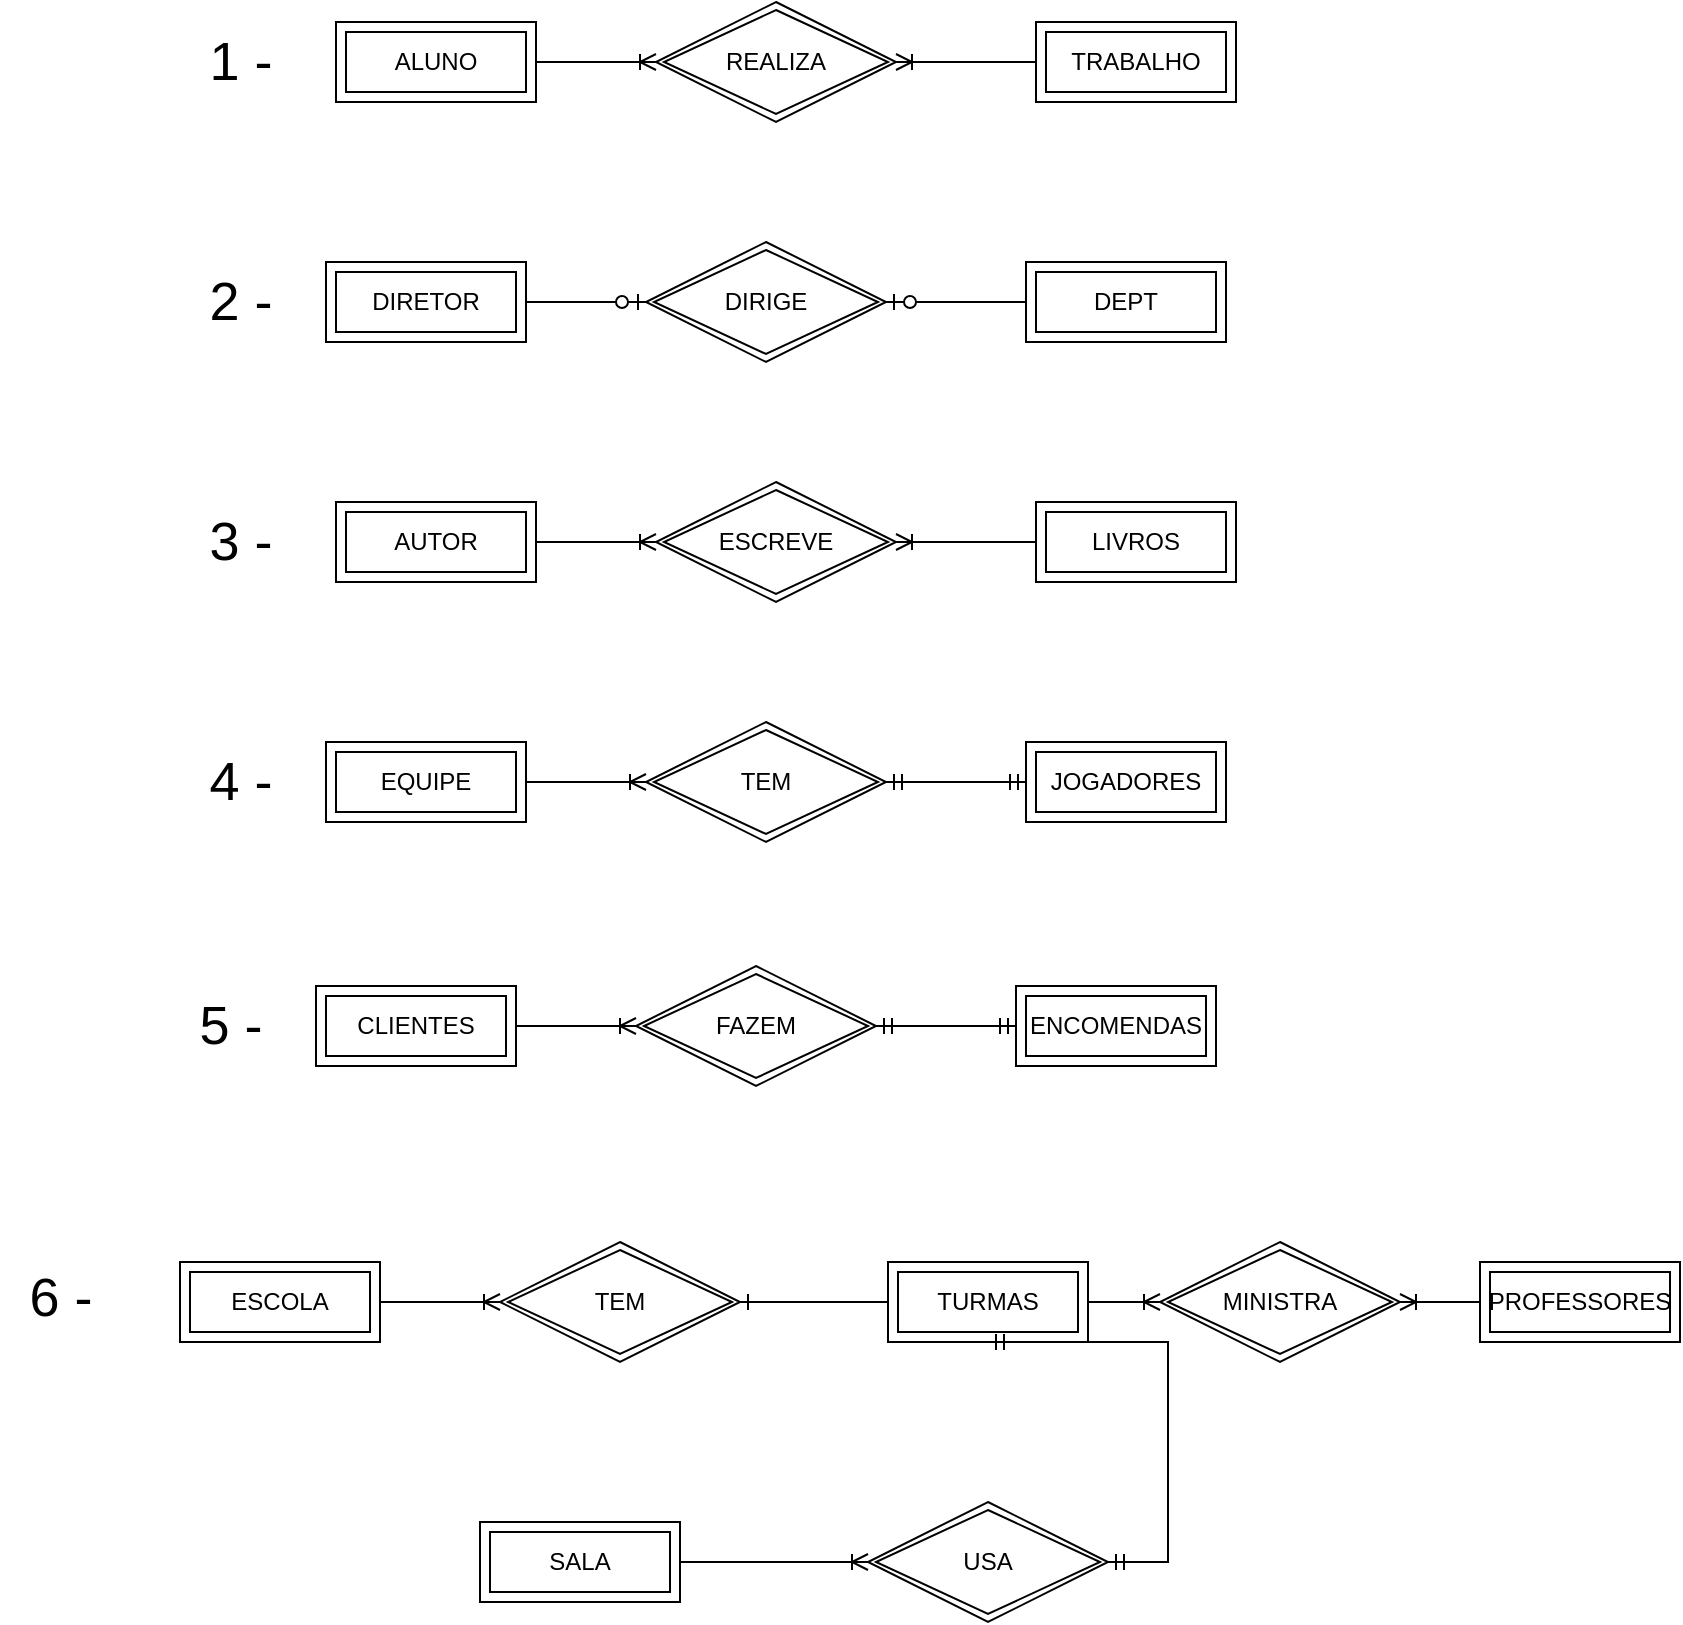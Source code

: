 <mxfile version="27.1.6">
  <diagram name="Página-1" id="iA5zlDapMS2VYP5x8y2V">
    <mxGraphModel dx="2280" dy="1000" grid="1" gridSize="10" guides="1" tooltips="1" connect="1" arrows="1" fold="1" page="1" pageScale="1" pageWidth="827" pageHeight="1169" math="0" shadow="0">
      <root>
        <mxCell id="0" />
        <mxCell id="1" parent="0" />
        <mxCell id="dpNasas59TxUKphN5B6h-7" value="" style="edgeStyle=entityRelationEdgeStyle;fontSize=12;html=1;endArrow=ERoneToMany;rounded=0;exitX=1;exitY=0.5;exitDx=0;exitDy=0;entryX=0;entryY=0.5;entryDx=0;entryDy=0;" parent="1" source="dpNasas59TxUKphN5B6h-16" target="dpNasas59TxUKphN5B6h-17" edge="1">
          <mxGeometry width="100" height="100" relative="1" as="geometry">
            <mxPoint x="198.0" y="217" as="sourcePoint" />
            <mxPoint x="258" y="217" as="targetPoint" />
          </mxGeometry>
        </mxCell>
        <mxCell id="dpNasas59TxUKphN5B6h-16" value="ALUNO" style="shape=ext;margin=3;double=1;whiteSpace=wrap;html=1;align=center;" parent="1" vertex="1">
          <mxGeometry x="88" y="320" width="100" height="40" as="geometry" />
        </mxCell>
        <mxCell id="dpNasas59TxUKphN5B6h-17" value="REALIZA" style="shape=rhombus;double=1;perimeter=rhombusPerimeter;whiteSpace=wrap;html=1;align=center;" parent="1" vertex="1">
          <mxGeometry x="248" y="310" width="120" height="60" as="geometry" />
        </mxCell>
        <mxCell id="dpNasas59TxUKphN5B6h-18" value="TRABALHO" style="shape=ext;margin=3;double=1;whiteSpace=wrap;html=1;align=center;" parent="1" vertex="1">
          <mxGeometry x="438" y="320" width="100" height="40" as="geometry" />
        </mxCell>
        <mxCell id="dpNasas59TxUKphN5B6h-19" value="" style="edgeStyle=entityRelationEdgeStyle;fontSize=12;html=1;endArrow=ERoneToMany;rounded=0;entryX=1;entryY=0.5;entryDx=0;entryDy=0;exitX=0;exitY=0.5;exitDx=0;exitDy=0;" parent="1" source="dpNasas59TxUKphN5B6h-18" target="dpNasas59TxUKphN5B6h-17" edge="1">
          <mxGeometry width="100" height="100" relative="1" as="geometry">
            <mxPoint x="320" y="490" as="sourcePoint" />
            <mxPoint x="420" y="390" as="targetPoint" />
          </mxGeometry>
        </mxCell>
        <mxCell id="dpNasas59TxUKphN5B6h-21" value="DIRETOR" style="shape=ext;margin=3;double=1;whiteSpace=wrap;html=1;align=center;" parent="1" vertex="1">
          <mxGeometry x="83" y="440" width="100" height="40" as="geometry" />
        </mxCell>
        <mxCell id="dpNasas59TxUKphN5B6h-22" value="DIRIGE" style="shape=rhombus;double=1;perimeter=rhombusPerimeter;whiteSpace=wrap;html=1;align=center;" parent="1" vertex="1">
          <mxGeometry x="243" y="430" width="120" height="60" as="geometry" />
        </mxCell>
        <mxCell id="dpNasas59TxUKphN5B6h-23" value="DEPT" style="shape=ext;margin=3;double=1;whiteSpace=wrap;html=1;align=center;" parent="1" vertex="1">
          <mxGeometry x="433" y="440" width="100" height="40" as="geometry" />
        </mxCell>
        <mxCell id="dpNasas59TxUKphN5B6h-26" value="AUTOR" style="shape=ext;margin=3;double=1;whiteSpace=wrap;html=1;align=center;" parent="1" vertex="1">
          <mxGeometry x="88" y="560" width="100" height="40" as="geometry" />
        </mxCell>
        <mxCell id="dpNasas59TxUKphN5B6h-27" value="ESCREVE" style="shape=rhombus;double=1;perimeter=rhombusPerimeter;whiteSpace=wrap;html=1;align=center;" parent="1" vertex="1">
          <mxGeometry x="248" y="550" width="120" height="60" as="geometry" />
        </mxCell>
        <mxCell id="dpNasas59TxUKphN5B6h-28" value="LIVROS" style="shape=ext;margin=3;double=1;whiteSpace=wrap;html=1;align=center;" parent="1" vertex="1">
          <mxGeometry x="438" y="560" width="100" height="40" as="geometry" />
        </mxCell>
        <mxCell id="dpNasas59TxUKphN5B6h-37" value="" style="edgeStyle=entityRelationEdgeStyle;fontSize=12;html=1;endArrow=ERoneToMany;rounded=0;exitX=1;exitY=0.5;exitDx=0;exitDy=0;entryX=0;entryY=0.5;entryDx=0;entryDy=0;" parent="1" source="dpNasas59TxUKphN5B6h-26" target="dpNasas59TxUKphN5B6h-27" edge="1">
          <mxGeometry width="100" height="100" relative="1" as="geometry">
            <mxPoint x="270" y="720" as="sourcePoint" />
            <mxPoint x="370" y="620" as="targetPoint" />
          </mxGeometry>
        </mxCell>
        <mxCell id="ljGFw6Zh4O7i61NH9_oq-1" value="" style="edgeStyle=entityRelationEdgeStyle;fontSize=12;html=1;endArrow=ERoneToMany;rounded=0;entryX=1;entryY=0.5;entryDx=0;entryDy=0;exitX=0;exitY=0.5;exitDx=0;exitDy=0;" edge="1" parent="1" source="dpNasas59TxUKphN5B6h-28" target="dpNasas59TxUKphN5B6h-27">
          <mxGeometry width="100" height="100" relative="1" as="geometry">
            <mxPoint x="360" y="730" as="sourcePoint" />
            <mxPoint x="460" y="630" as="targetPoint" />
          </mxGeometry>
        </mxCell>
        <mxCell id="ljGFw6Zh4O7i61NH9_oq-2" value="EQUIPE" style="shape=ext;margin=3;double=1;whiteSpace=wrap;html=1;align=center;" vertex="1" parent="1">
          <mxGeometry x="83" y="680" width="100" height="40" as="geometry" />
        </mxCell>
        <mxCell id="ljGFw6Zh4O7i61NH9_oq-3" value="TEM" style="shape=rhombus;double=1;perimeter=rhombusPerimeter;whiteSpace=wrap;html=1;align=center;" vertex="1" parent="1">
          <mxGeometry x="243" y="670" width="120" height="60" as="geometry" />
        </mxCell>
        <mxCell id="ljGFw6Zh4O7i61NH9_oq-4" value="JOGADORES" style="shape=ext;margin=3;double=1;whiteSpace=wrap;html=1;align=center;" vertex="1" parent="1">
          <mxGeometry x="433" y="680" width="100" height="40" as="geometry" />
        </mxCell>
        <mxCell id="ljGFw6Zh4O7i61NH9_oq-5" value="" style="edgeStyle=entityRelationEdgeStyle;fontSize=12;html=1;endArrow=ERoneToMany;rounded=0;exitX=1;exitY=0.5;exitDx=0;exitDy=0;entryX=0;entryY=0.5;entryDx=0;entryDy=0;" edge="1" source="ljGFw6Zh4O7i61NH9_oq-2" target="ljGFw6Zh4O7i61NH9_oq-3" parent="1">
          <mxGeometry width="100" height="100" relative="1" as="geometry">
            <mxPoint x="265" y="840" as="sourcePoint" />
            <mxPoint x="365" y="740" as="targetPoint" />
          </mxGeometry>
        </mxCell>
        <mxCell id="ljGFw6Zh4O7i61NH9_oq-9" value="CLIENTES" style="shape=ext;margin=3;double=1;whiteSpace=wrap;html=1;align=center;" vertex="1" parent="1">
          <mxGeometry x="78" y="802" width="100" height="40" as="geometry" />
        </mxCell>
        <mxCell id="ljGFw6Zh4O7i61NH9_oq-10" value="FAZEM" style="shape=rhombus;double=1;perimeter=rhombusPerimeter;whiteSpace=wrap;html=1;align=center;" vertex="1" parent="1">
          <mxGeometry x="238" y="792" width="120" height="60" as="geometry" />
        </mxCell>
        <mxCell id="ljGFw6Zh4O7i61NH9_oq-11" value="ENCOMENDAS" style="shape=ext;margin=3;double=1;whiteSpace=wrap;html=1;align=center;" vertex="1" parent="1">
          <mxGeometry x="428" y="802" width="100" height="40" as="geometry" />
        </mxCell>
        <mxCell id="ljGFw6Zh4O7i61NH9_oq-12" value="" style="edgeStyle=entityRelationEdgeStyle;fontSize=12;html=1;endArrow=ERoneToMany;rounded=0;exitX=1;exitY=0.5;exitDx=0;exitDy=0;entryX=0;entryY=0.5;entryDx=0;entryDy=0;" edge="1" source="ljGFw6Zh4O7i61NH9_oq-9" target="ljGFw6Zh4O7i61NH9_oq-10" parent="1">
          <mxGeometry width="100" height="100" relative="1" as="geometry">
            <mxPoint x="260" y="962" as="sourcePoint" />
            <mxPoint x="360" y="862" as="targetPoint" />
          </mxGeometry>
        </mxCell>
        <mxCell id="ljGFw6Zh4O7i61NH9_oq-13" value="" style="edgeStyle=entityRelationEdgeStyle;fontSize=12;html=1;endArrow=ERmandOne;startArrow=ERmandOne;rounded=0;entryX=0;entryY=0.5;entryDx=0;entryDy=0;exitX=1;exitY=0.5;exitDx=0;exitDy=0;" edge="1" source="ljGFw6Zh4O7i61NH9_oq-10" target="ljGFw6Zh4O7i61NH9_oq-11" parent="1">
          <mxGeometry width="100" height="100" relative="1" as="geometry">
            <mxPoint x="325" y="982" as="sourcePoint" />
            <mxPoint x="425" y="882" as="targetPoint" />
          </mxGeometry>
        </mxCell>
        <mxCell id="ljGFw6Zh4O7i61NH9_oq-14" value="ESCOLA" style="shape=ext;margin=3;double=1;whiteSpace=wrap;html=1;align=center;" vertex="1" parent="1">
          <mxGeometry x="10" y="940" width="100" height="40" as="geometry" />
        </mxCell>
        <mxCell id="ljGFw6Zh4O7i61NH9_oq-15" value="TURMAS" style="shape=ext;margin=3;double=1;whiteSpace=wrap;html=1;align=center;" vertex="1" parent="1">
          <mxGeometry x="364" y="940" width="100" height="40" as="geometry" />
        </mxCell>
        <mxCell id="ljGFw6Zh4O7i61NH9_oq-16" value="PROFESSORES" style="shape=ext;margin=3;double=1;whiteSpace=wrap;html=1;align=center;" vertex="1" parent="1">
          <mxGeometry x="660" y="940" width="100" height="40" as="geometry" />
        </mxCell>
        <mxCell id="ljGFw6Zh4O7i61NH9_oq-18" value="SALA" style="shape=ext;margin=3;double=1;whiteSpace=wrap;html=1;align=center;" vertex="1" parent="1">
          <mxGeometry x="160" y="1070" width="100" height="40" as="geometry" />
        </mxCell>
        <mxCell id="ljGFw6Zh4O7i61NH9_oq-22" value="TEM" style="shape=rhombus;double=1;perimeter=rhombusPerimeter;whiteSpace=wrap;html=1;align=center;" vertex="1" parent="1">
          <mxGeometry x="170" y="930" width="120" height="60" as="geometry" />
        </mxCell>
        <mxCell id="ljGFw6Zh4O7i61NH9_oq-25" value="" style="edgeStyle=entityRelationEdgeStyle;fontSize=12;html=1;endArrow=ERoneToMany;rounded=0;exitX=1;exitY=0.5;exitDx=0;exitDy=0;entryX=0;entryY=0.5;entryDx=0;entryDy=0;" edge="1" parent="1" source="ljGFw6Zh4O7i61NH9_oq-14" target="ljGFw6Zh4O7i61NH9_oq-22">
          <mxGeometry width="100" height="100" relative="1" as="geometry">
            <mxPoint x="170" y="1090" as="sourcePoint" />
            <mxPoint x="270" y="990" as="targetPoint" />
          </mxGeometry>
        </mxCell>
        <mxCell id="ljGFw6Zh4O7i61NH9_oq-27" value="MINISTRA" style="shape=rhombus;double=1;perimeter=rhombusPerimeter;whiteSpace=wrap;html=1;align=center;" vertex="1" parent="1">
          <mxGeometry x="500" y="930" width="120" height="60" as="geometry" />
        </mxCell>
        <mxCell id="ljGFw6Zh4O7i61NH9_oq-28" value="" style="edgeStyle=entityRelationEdgeStyle;fontSize=12;html=1;endArrow=ERoneToMany;rounded=0;exitX=1;exitY=0.5;exitDx=0;exitDy=0;entryX=0;entryY=0.5;entryDx=0;entryDy=0;" edge="1" parent="1" source="ljGFw6Zh4O7i61NH9_oq-15" target="ljGFw6Zh4O7i61NH9_oq-27">
          <mxGeometry width="100" height="100" relative="1" as="geometry">
            <mxPoint x="460" y="1090" as="sourcePoint" />
            <mxPoint x="560" y="990" as="targetPoint" />
          </mxGeometry>
        </mxCell>
        <mxCell id="ljGFw6Zh4O7i61NH9_oq-29" value="" style="edgeStyle=entityRelationEdgeStyle;fontSize=12;html=1;endArrow=ERone;endFill=1;rounded=0;exitX=0;exitY=0.5;exitDx=0;exitDy=0;entryX=1;entryY=0.5;entryDx=0;entryDy=0;" edge="1" parent="1" source="ljGFw6Zh4O7i61NH9_oq-15" target="ljGFw6Zh4O7i61NH9_oq-22">
          <mxGeometry width="100" height="100" relative="1" as="geometry">
            <mxPoint x="230" y="1100" as="sourcePoint" />
            <mxPoint x="330" y="1000" as="targetPoint" />
          </mxGeometry>
        </mxCell>
        <mxCell id="ljGFw6Zh4O7i61NH9_oq-30" value="" style="edgeStyle=entityRelationEdgeStyle;fontSize=12;html=1;endArrow=ERoneToMany;rounded=0;exitX=0;exitY=0.5;exitDx=0;exitDy=0;entryX=1;entryY=0.5;entryDx=0;entryDy=0;" edge="1" parent="1" source="ljGFw6Zh4O7i61NH9_oq-16" target="ljGFw6Zh4O7i61NH9_oq-27">
          <mxGeometry width="100" height="100" relative="1" as="geometry">
            <mxPoint x="650" y="1090" as="sourcePoint" />
            <mxPoint x="750" y="990" as="targetPoint" />
          </mxGeometry>
        </mxCell>
        <mxCell id="ljGFw6Zh4O7i61NH9_oq-31" value="USA" style="shape=rhombus;double=1;perimeter=rhombusPerimeter;whiteSpace=wrap;html=1;align=center;" vertex="1" parent="1">
          <mxGeometry x="354" y="1060" width="120" height="60" as="geometry" />
        </mxCell>
        <mxCell id="ljGFw6Zh4O7i61NH9_oq-35" value="" style="edgeStyle=entityRelationEdgeStyle;fontSize=12;html=1;endArrow=ERmandOne;startArrow=ERmandOne;rounded=0;entryX=0.5;entryY=1;entryDx=0;entryDy=0;" edge="1" parent="1" source="ljGFw6Zh4O7i61NH9_oq-31" target="ljGFw6Zh4O7i61NH9_oq-15">
          <mxGeometry width="100" height="100" relative="1" as="geometry">
            <mxPoint x="300" y="1140" as="sourcePoint" />
            <mxPoint x="300" y="1030" as="targetPoint" />
            <Array as="points">
              <mxPoint x="410" y="1000" />
              <mxPoint x="380" y="1030" />
            </Array>
          </mxGeometry>
        </mxCell>
        <mxCell id="ljGFw6Zh4O7i61NH9_oq-36" value="" style="edgeStyle=entityRelationEdgeStyle;fontSize=12;html=1;endArrow=ERoneToMany;rounded=0;exitX=1;exitY=0.5;exitDx=0;exitDy=0;entryX=0;entryY=0.5;entryDx=0;entryDy=0;" edge="1" parent="1" source="ljGFw6Zh4O7i61NH9_oq-18" target="ljGFw6Zh4O7i61NH9_oq-31">
          <mxGeometry width="100" height="100" relative="1" as="geometry">
            <mxPoint x="230" y="1260" as="sourcePoint" />
            <mxPoint x="330" y="1160" as="targetPoint" />
          </mxGeometry>
        </mxCell>
        <mxCell id="ljGFw6Zh4O7i61NH9_oq-37" value="" style="edgeStyle=entityRelationEdgeStyle;fontSize=12;html=1;endArrow=ERzeroToOne;endFill=1;rounded=0;exitX=1;exitY=0.5;exitDx=0;exitDy=0;entryX=0;entryY=0.5;entryDx=0;entryDy=0;" edge="1" parent="1" source="dpNasas59TxUKphN5B6h-21" target="dpNasas59TxUKphN5B6h-22">
          <mxGeometry width="100" height="100" relative="1" as="geometry">
            <mxPoint x="190" y="540" as="sourcePoint" />
            <mxPoint x="290" y="440" as="targetPoint" />
          </mxGeometry>
        </mxCell>
        <mxCell id="ljGFw6Zh4O7i61NH9_oq-38" value="" style="edgeStyle=entityRelationEdgeStyle;fontSize=12;html=1;endArrow=ERzeroToOne;endFill=1;rounded=0;exitX=0;exitY=0.5;exitDx=0;exitDy=0;entryX=1;entryY=0.5;entryDx=0;entryDy=0;" edge="1" parent="1" source="dpNasas59TxUKphN5B6h-23" target="dpNasas59TxUKphN5B6h-22">
          <mxGeometry width="100" height="100" relative="1" as="geometry">
            <mxPoint x="560" y="520" as="sourcePoint" />
            <mxPoint x="660" y="420" as="targetPoint" />
          </mxGeometry>
        </mxCell>
        <mxCell id="ljGFw6Zh4O7i61NH9_oq-39" value="&lt;font style=&quot;font-size: 27px;&quot;&gt;1 -&lt;font&gt;&lt;br&gt;&lt;/font&gt;&lt;/font&gt;" style="text;html=1;align=center;verticalAlign=middle;resizable=0;points=[];autosize=1;strokeColor=none;fillColor=none;" vertex="1" parent="1">
          <mxGeometry x="10" y="315" width="60" height="50" as="geometry" />
        </mxCell>
        <mxCell id="ljGFw6Zh4O7i61NH9_oq-40" value="&lt;font style=&quot;font-size: 27px;&quot;&gt;2 -&lt;font&gt;&lt;br&gt;&lt;/font&gt;&lt;/font&gt;" style="text;html=1;align=center;verticalAlign=middle;resizable=0;points=[];autosize=1;strokeColor=none;fillColor=none;" vertex="1" parent="1">
          <mxGeometry x="10" y="435" width="60" height="50" as="geometry" />
        </mxCell>
        <mxCell id="ljGFw6Zh4O7i61NH9_oq-41" value="&lt;font style=&quot;font-size: 27px;&quot;&gt;3 -&lt;font&gt;&lt;br&gt;&lt;/font&gt;&lt;/font&gt;" style="text;html=1;align=center;verticalAlign=middle;resizable=0;points=[];autosize=1;strokeColor=none;fillColor=none;" vertex="1" parent="1">
          <mxGeometry x="10" y="555" width="60" height="50" as="geometry" />
        </mxCell>
        <mxCell id="ljGFw6Zh4O7i61NH9_oq-42" value="&lt;font style=&quot;font-size: 27px;&quot;&gt;4 -&lt;font&gt;&lt;br&gt;&lt;/font&gt;&lt;/font&gt;" style="text;html=1;align=center;verticalAlign=middle;resizable=0;points=[];autosize=1;strokeColor=none;fillColor=none;" vertex="1" parent="1">
          <mxGeometry x="10" y="675" width="60" height="50" as="geometry" />
        </mxCell>
        <mxCell id="ljGFw6Zh4O7i61NH9_oq-43" value="&lt;font style=&quot;font-size: 27px;&quot;&gt;5 -&lt;font&gt;&lt;br&gt;&lt;/font&gt;&lt;/font&gt;" style="text;html=1;align=center;verticalAlign=middle;resizable=0;points=[];autosize=1;strokeColor=none;fillColor=none;" vertex="1" parent="1">
          <mxGeometry x="5" y="797" width="60" height="50" as="geometry" />
        </mxCell>
        <mxCell id="ljGFw6Zh4O7i61NH9_oq-44" value="&lt;font style=&quot;font-size: 27px;&quot;&gt;6 -&lt;font&gt;&lt;br&gt;&lt;/font&gt;&lt;/font&gt;" style="text;html=1;align=center;verticalAlign=middle;resizable=0;points=[];autosize=1;strokeColor=none;fillColor=none;" vertex="1" parent="1">
          <mxGeometry x="-80" y="933" width="60" height="50" as="geometry" />
        </mxCell>
        <mxCell id="ljGFw6Zh4O7i61NH9_oq-46" value="" style="edgeStyle=entityRelationEdgeStyle;fontSize=12;html=1;endArrow=ERmandOne;startArrow=ERmandOne;rounded=0;exitX=0;exitY=0.5;exitDx=0;exitDy=0;entryX=1;entryY=0.5;entryDx=0;entryDy=0;" edge="1" parent="1" source="ljGFw6Zh4O7i61NH9_oq-4" target="ljGFw6Zh4O7i61NH9_oq-3">
          <mxGeometry width="100" height="100" relative="1" as="geometry">
            <mxPoint x="560" y="780" as="sourcePoint" />
            <mxPoint x="660" y="680" as="targetPoint" />
          </mxGeometry>
        </mxCell>
      </root>
    </mxGraphModel>
  </diagram>
</mxfile>
